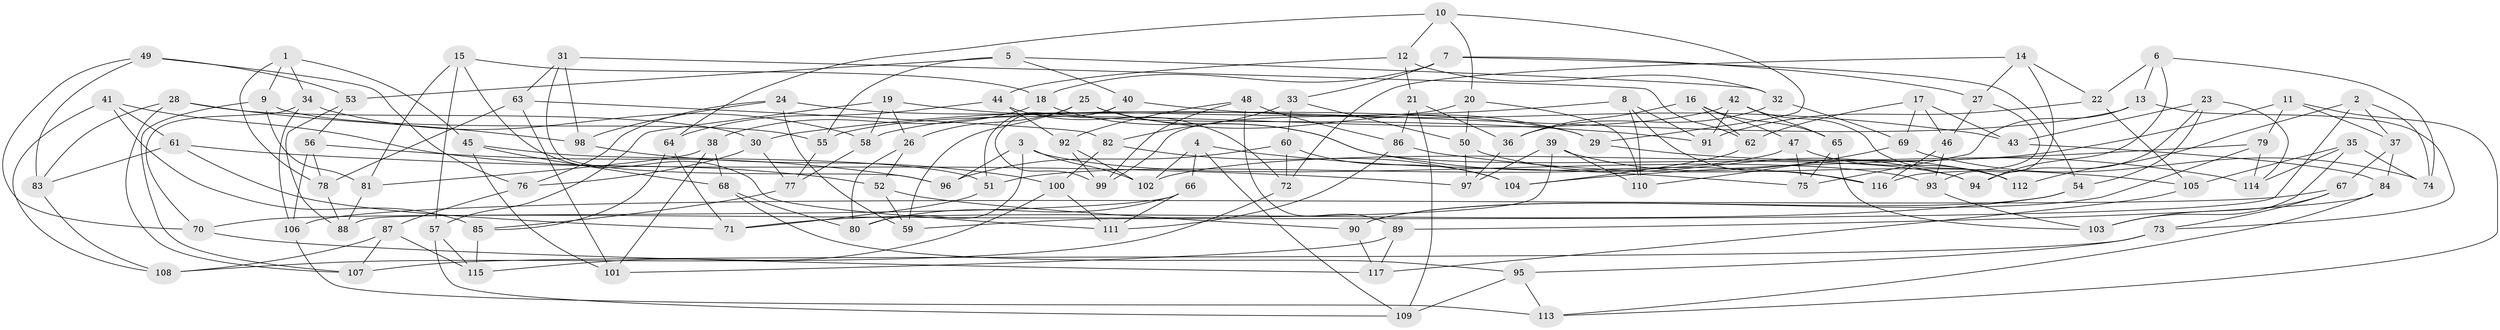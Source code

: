 // coarse degree distribution, {6: 0.5753424657534246, 4: 0.3698630136986301, 3: 0.0273972602739726, 5: 0.0273972602739726}
// Generated by graph-tools (version 1.1) at 2025/42/03/06/25 10:42:18]
// undirected, 117 vertices, 234 edges
graph export_dot {
graph [start="1"]
  node [color=gray90,style=filled];
  1;
  2;
  3;
  4;
  5;
  6;
  7;
  8;
  9;
  10;
  11;
  12;
  13;
  14;
  15;
  16;
  17;
  18;
  19;
  20;
  21;
  22;
  23;
  24;
  25;
  26;
  27;
  28;
  29;
  30;
  31;
  32;
  33;
  34;
  35;
  36;
  37;
  38;
  39;
  40;
  41;
  42;
  43;
  44;
  45;
  46;
  47;
  48;
  49;
  50;
  51;
  52;
  53;
  54;
  55;
  56;
  57;
  58;
  59;
  60;
  61;
  62;
  63;
  64;
  65;
  66;
  67;
  68;
  69;
  70;
  71;
  72;
  73;
  74;
  75;
  76;
  77;
  78;
  79;
  80;
  81;
  82;
  83;
  84;
  85;
  86;
  87;
  88;
  89;
  90;
  91;
  92;
  93;
  94;
  95;
  96;
  97;
  98;
  99;
  100;
  101;
  102;
  103;
  104;
  105;
  106;
  107;
  108;
  109;
  110;
  111;
  112;
  113;
  114;
  115;
  116;
  117;
  1 -- 78;
  1 -- 34;
  1 -- 45;
  1 -- 9;
  2 -- 112;
  2 -- 59;
  2 -- 74;
  2 -- 37;
  3 -- 96;
  3 -- 80;
  3 -- 93;
  3 -- 102;
  4 -- 75;
  4 -- 66;
  4 -- 102;
  4 -- 109;
  5 -- 32;
  5 -- 40;
  5 -- 53;
  5 -- 55;
  6 -- 13;
  6 -- 22;
  6 -- 74;
  6 -- 94;
  7 -- 27;
  7 -- 54;
  7 -- 33;
  7 -- 18;
  8 -- 110;
  8 -- 91;
  8 -- 116;
  8 -- 30;
  9 -- 55;
  9 -- 107;
  9 -- 81;
  10 -- 64;
  10 -- 12;
  10 -- 20;
  10 -- 29;
  11 -- 37;
  11 -- 113;
  11 -- 79;
  11 -- 102;
  12 -- 32;
  12 -- 21;
  12 -- 44;
  13 -- 73;
  13 -- 58;
  13 -- 75;
  14 -- 72;
  14 -- 27;
  14 -- 93;
  14 -- 22;
  15 -- 57;
  15 -- 111;
  15 -- 81;
  15 -- 18;
  16 -- 62;
  16 -- 47;
  16 -- 36;
  16 -- 65;
  17 -- 43;
  17 -- 62;
  17 -- 46;
  17 -- 69;
  18 -- 38;
  18 -- 94;
  19 -- 26;
  19 -- 57;
  19 -- 58;
  19 -- 91;
  20 -- 110;
  20 -- 99;
  20 -- 50;
  21 -- 109;
  21 -- 36;
  21 -- 86;
  22 -- 105;
  22 -- 91;
  23 -- 94;
  23 -- 43;
  23 -- 54;
  23 -- 114;
  24 -- 59;
  24 -- 29;
  24 -- 76;
  24 -- 98;
  25 -- 29;
  25 -- 116;
  25 -- 59;
  25 -- 26;
  26 -- 80;
  26 -- 52;
  27 -- 46;
  27 -- 116;
  28 -- 107;
  28 -- 83;
  28 -- 98;
  28 -- 30;
  29 -- 114;
  30 -- 76;
  30 -- 77;
  31 -- 96;
  31 -- 63;
  31 -- 98;
  31 -- 62;
  32 -- 36;
  32 -- 69;
  33 -- 60;
  33 -- 50;
  33 -- 82;
  34 -- 106;
  34 -- 70;
  34 -- 58;
  35 -- 105;
  35 -- 74;
  35 -- 114;
  35 -- 103;
  36 -- 97;
  37 -- 67;
  37 -- 84;
  38 -- 68;
  38 -- 81;
  38 -- 101;
  39 -- 110;
  39 -- 88;
  39 -- 112;
  39 -- 97;
  40 -- 51;
  40 -- 43;
  40 -- 99;
  41 -- 52;
  41 -- 108;
  41 -- 61;
  41 -- 85;
  42 -- 55;
  42 -- 112;
  42 -- 65;
  42 -- 91;
  43 -- 84;
  44 -- 92;
  44 -- 64;
  44 -- 72;
  45 -- 51;
  45 -- 68;
  45 -- 101;
  46 -- 116;
  46 -- 93;
  47 -- 112;
  47 -- 51;
  47 -- 75;
  48 -- 86;
  48 -- 99;
  48 -- 89;
  48 -- 92;
  49 -- 70;
  49 -- 76;
  49 -- 83;
  49 -- 53;
  50 -- 94;
  50 -- 97;
  51 -- 71;
  52 -- 90;
  52 -- 59;
  53 -- 88;
  53 -- 56;
  54 -- 71;
  54 -- 90;
  55 -- 77;
  56 -- 106;
  56 -- 78;
  56 -- 96;
  57 -- 109;
  57 -- 115;
  58 -- 77;
  60 -- 104;
  60 -- 72;
  60 -- 96;
  61 -- 97;
  61 -- 71;
  61 -- 83;
  62 -- 104;
  63 -- 82;
  63 -- 101;
  63 -- 78;
  64 -- 85;
  64 -- 71;
  65 -- 75;
  65 -- 103;
  66 -- 70;
  66 -- 80;
  66 -- 111;
  67 -- 103;
  67 -- 106;
  67 -- 73;
  68 -- 95;
  68 -- 80;
  69 -- 74;
  69 -- 110;
  70 -- 117;
  72 -- 108;
  73 -- 95;
  73 -- 107;
  76 -- 87;
  77 -- 85;
  78 -- 88;
  79 -- 104;
  79 -- 114;
  79 -- 90;
  81 -- 88;
  82 -- 104;
  82 -- 100;
  83 -- 108;
  84 -- 89;
  84 -- 113;
  85 -- 115;
  86 -- 111;
  86 -- 105;
  87 -- 115;
  87 -- 108;
  87 -- 107;
  89 -- 101;
  89 -- 117;
  90 -- 117;
  92 -- 99;
  92 -- 102;
  93 -- 103;
  95 -- 113;
  95 -- 109;
  98 -- 100;
  100 -- 111;
  100 -- 115;
  105 -- 117;
  106 -- 113;
}
